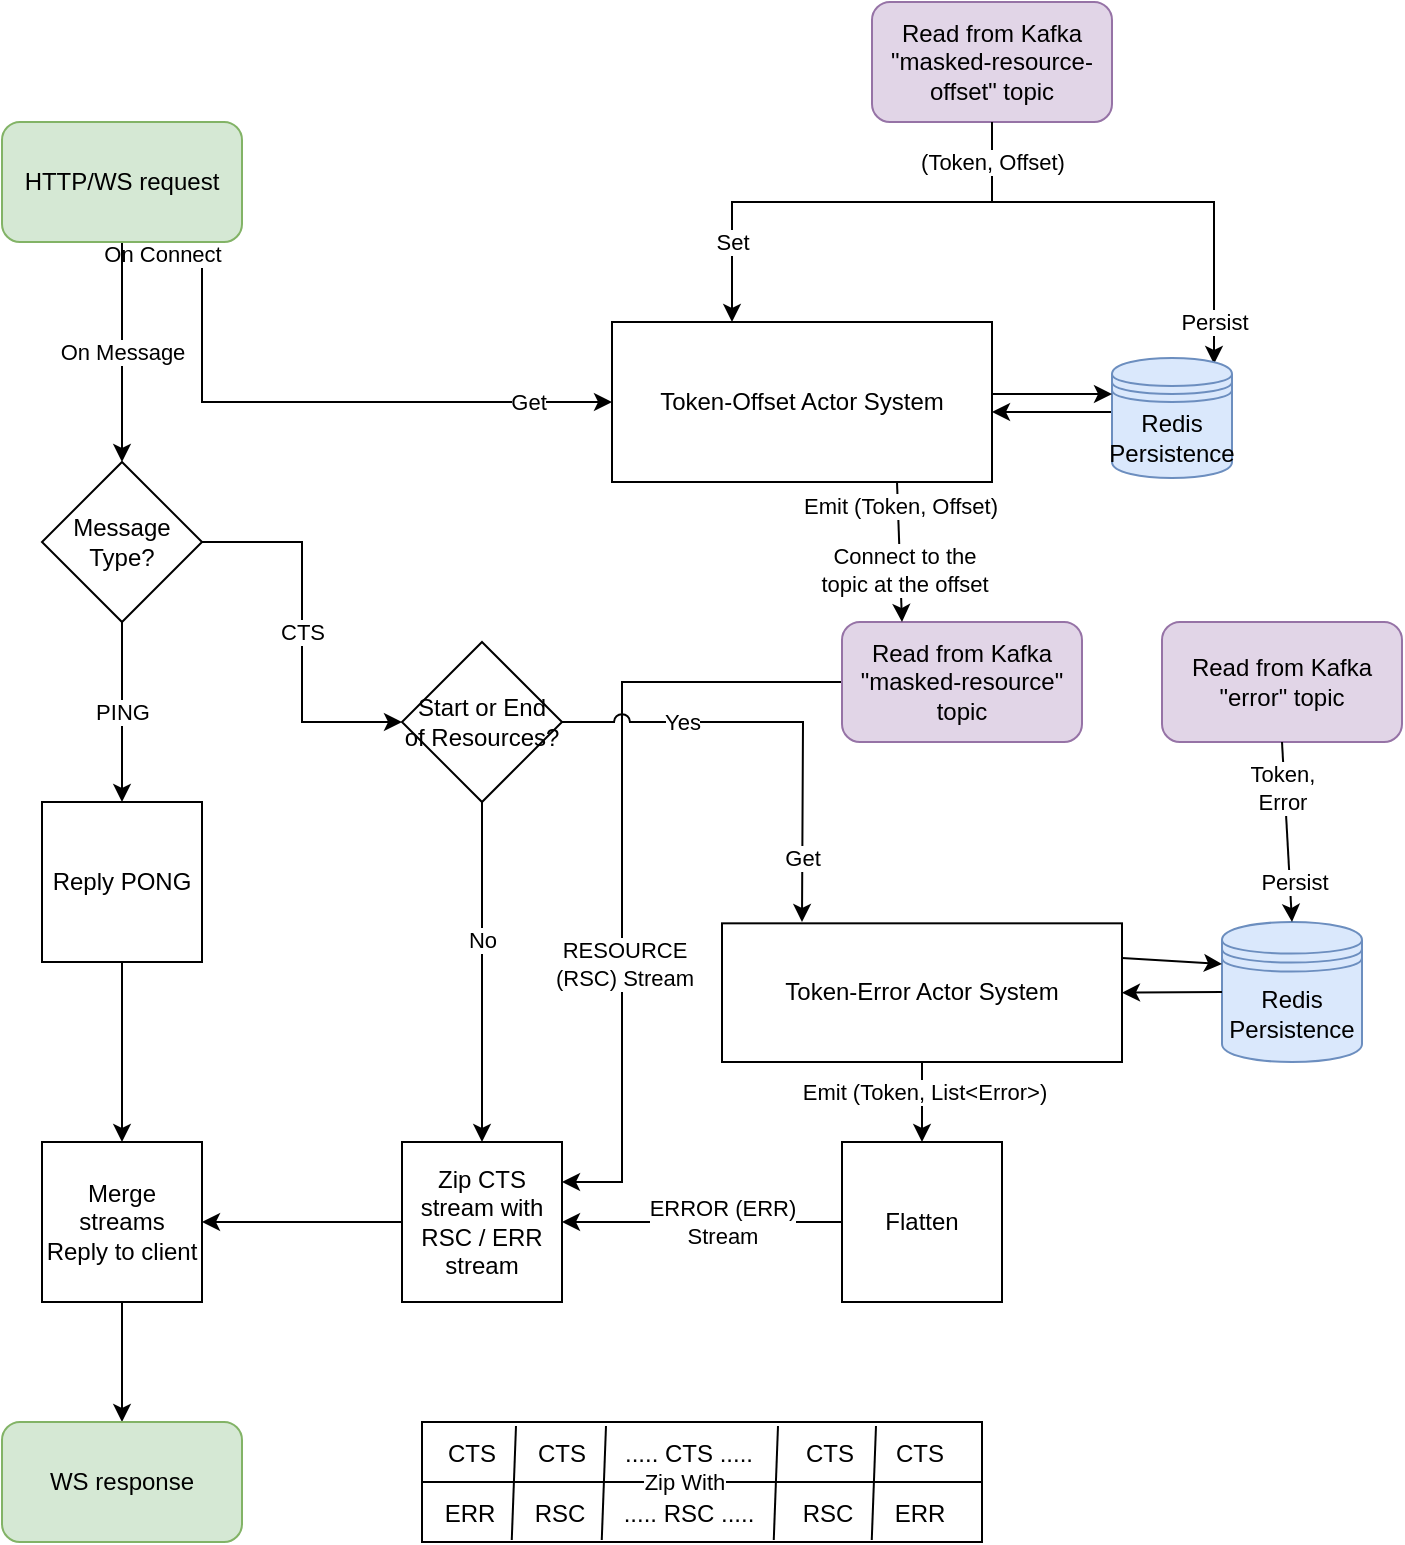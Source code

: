 <mxfile version="14.9.2" type="device"><diagram id="PCUtCnzToY8LgZGgM5Lo" name="Page-1"><mxGraphModel dx="1420" dy="1817" grid="1" gridSize="10" guides="1" tooltips="1" connect="1" arrows="1" fold="1" page="0" pageScale="1" pageWidth="827" pageHeight="1169" math="0" shadow="0"><root><mxCell id="0"/><mxCell id="1" parent="0"/><mxCell id="WjHOmosxUhAQvxq0Jjin-14" value="" style="group" parent="1" vertex="1" connectable="0"><mxGeometry x="520" y="570" width="200" height="80" as="geometry"/></mxCell><mxCell id="WjHOmosxUhAQvxq0Jjin-13" value="Token-Error Actor System" style="rounded=0;whiteSpace=wrap;html=1;" parent="WjHOmosxUhAQvxq0Jjin-14" vertex="1"><mxGeometry y="10.667" width="200" height="69.333" as="geometry"/></mxCell><mxCell id="WjHOmosxUhAQvxq0Jjin-9" value="Token-Offset Actor System" style="rounded=0;whiteSpace=wrap;html=1;" parent="1" vertex="1"><mxGeometry x="465" y="280" width="190" height="80" as="geometry"/></mxCell><mxCell id="WjHOmosxUhAQvxq0Jjin-39" style="edgeStyle=orthogonalEdgeStyle;rounded=0;orthogonalLoop=1;jettySize=auto;html=1;exitX=1;exitY=0.75;exitDx=0;exitDy=0;entryX=0;entryY=0.5;entryDx=0;entryDy=0;" parent="1" source="WjHOmosxUhAQvxq0Jjin-1" target="WjHOmosxUhAQvxq0Jjin-9" edge="1"><mxGeometry relative="1" as="geometry"><Array as="points"><mxPoint x="260" y="225"/><mxPoint x="260" y="320"/></Array><mxPoint x="440" y="320" as="targetPoint"/></mxGeometry></mxCell><mxCell id="WjHOmosxUhAQvxq0Jjin-59" value="Get" style="edgeLabel;html=1;align=center;verticalAlign=middle;resizable=0;points=[];" parent="WjHOmosxUhAQvxq0Jjin-39" vertex="1" connectable="0"><mxGeometry x="0.801" relative="1" as="geometry"><mxPoint x="-10" as="offset"/></mxGeometry></mxCell><mxCell id="WjHOmosxUhAQvxq0Jjin-66" value="On Connect" style="edgeLabel;html=1;align=center;verticalAlign=middle;resizable=0;points=[];" parent="WjHOmosxUhAQvxq0Jjin-39" vertex="1" connectable="0"><mxGeometry x="-0.358" y="-2" relative="1" as="geometry"><mxPoint x="-18" y="-62" as="offset"/></mxGeometry></mxCell><mxCell id="WjHOmosxUhAQvxq0Jjin-67" style="edgeStyle=orthogonalEdgeStyle;rounded=0;jumpStyle=gap;jumpSize=16;orthogonalLoop=1;jettySize=auto;html=1;exitX=0.5;exitY=1;exitDx=0;exitDy=0;entryX=0.5;entryY=0;entryDx=0;entryDy=0;" parent="1" source="WjHOmosxUhAQvxq0Jjin-1" target="WjHOmosxUhAQvxq0Jjin-4" edge="1"><mxGeometry relative="1" as="geometry"/></mxCell><mxCell id="WjHOmosxUhAQvxq0Jjin-68" value="On Message" style="edgeLabel;html=1;align=center;verticalAlign=middle;resizable=0;points=[];" parent="WjHOmosxUhAQvxq0Jjin-67" vertex="1" connectable="0"><mxGeometry x="-0.095" y="2" relative="1" as="geometry"><mxPoint x="-2" y="5" as="offset"/></mxGeometry></mxCell><mxCell id="WjHOmosxUhAQvxq0Jjin-1" value="HTTP/WS request" style="rounded=1;whiteSpace=wrap;html=1;fillColor=#d5e8d4;strokeColor=#82b366;" parent="1" vertex="1"><mxGeometry x="160" y="180" width="120" height="60" as="geometry"/></mxCell><mxCell id="WjHOmosxUhAQvxq0Jjin-69" value="PING" style="edgeStyle=orthogonalEdgeStyle;rounded=0;jumpStyle=gap;jumpSize=16;orthogonalLoop=1;jettySize=auto;html=1;exitX=0.5;exitY=1;exitDx=0;exitDy=0;" parent="1" source="WjHOmosxUhAQvxq0Jjin-4" target="WjHOmosxUhAQvxq0Jjin-5" edge="1"><mxGeometry relative="1" as="geometry"/></mxCell><mxCell id="WjHOmosxUhAQvxq0Jjin-70" value="CTS" style="edgeStyle=orthogonalEdgeStyle;rounded=0;jumpStyle=gap;jumpSize=16;orthogonalLoop=1;jettySize=auto;html=1;exitX=1;exitY=0.5;exitDx=0;exitDy=0;entryX=0;entryY=0.5;entryDx=0;entryDy=0;" parent="1" source="WjHOmosxUhAQvxq0Jjin-4" target="WjHOmosxUhAQvxq0Jjin-8" edge="1"><mxGeometry relative="1" as="geometry"/></mxCell><mxCell id="WjHOmosxUhAQvxq0Jjin-4" value="&lt;div&gt;Message&lt;/div&gt;&lt;div&gt;Type?&lt;br&gt;&lt;/div&gt;" style="rhombus;whiteSpace=wrap;html=1;" parent="1" vertex="1"><mxGeometry x="180" y="350" width="80" height="80" as="geometry"/></mxCell><mxCell id="WjHOmosxUhAQvxq0Jjin-77" style="edgeStyle=orthogonalEdgeStyle;rounded=0;jumpStyle=arc;jumpSize=8;orthogonalLoop=1;jettySize=auto;html=1;exitX=0.5;exitY=1;exitDx=0;exitDy=0;entryX=0.5;entryY=0;entryDx=0;entryDy=0;" parent="1" source="WjHOmosxUhAQvxq0Jjin-5" target="WjHOmosxUhAQvxq0Jjin-80" edge="1"><mxGeometry relative="1" as="geometry"><mxPoint x="420" y="750" as="targetPoint"/></mxGeometry></mxCell><mxCell id="WjHOmosxUhAQvxq0Jjin-5" value="Reply PONG" style="whiteSpace=wrap;html=1;aspect=fixed;" parent="1" vertex="1"><mxGeometry x="180" y="520" width="80" height="80" as="geometry"/></mxCell><mxCell id="WjHOmosxUhAQvxq0Jjin-79" style="edgeStyle=orthogonalEdgeStyle;rounded=0;jumpStyle=arc;jumpSize=8;orthogonalLoop=1;jettySize=auto;html=1;exitX=0.5;exitY=1;exitDx=0;exitDy=0;entryX=0.5;entryY=0;entryDx=0;entryDy=0;" parent="1" source="WjHOmosxUhAQvxq0Jjin-80" target="WjHOmosxUhAQvxq0Jjin-78" edge="1"><mxGeometry relative="1" as="geometry"/></mxCell><mxCell id="WjHOmosxUhAQvxq0Jjin-73" style="edgeStyle=orthogonalEdgeStyle;rounded=0;jumpStyle=gap;jumpSize=16;orthogonalLoop=1;jettySize=auto;html=1;exitX=0.5;exitY=1;exitDx=0;exitDy=0;entryX=0.5;entryY=0;entryDx=0;entryDy=0;" parent="1" source="WjHOmosxUhAQvxq0Jjin-8" target="WjHOmosxUhAQvxq0Jjin-6" edge="1"><mxGeometry relative="1" as="geometry"/></mxCell><mxCell id="WjHOmosxUhAQvxq0Jjin-74" value="No" style="edgeLabel;html=1;align=center;verticalAlign=middle;resizable=0;points=[];" parent="WjHOmosxUhAQvxq0Jjin-73" vertex="1" connectable="0"><mxGeometry x="-0.141" relative="1" as="geometry"><mxPoint y="-4.17" as="offset"/></mxGeometry></mxCell><mxCell id="WjHOmosxUhAQvxq0Jjin-8" value="&lt;div&gt;Start or End&lt;/div&gt;&lt;div&gt;of Resources?&lt;br&gt;&lt;/div&gt;" style="rhombus;whiteSpace=wrap;html=1;" parent="1" vertex="1"><mxGeometry x="360" y="440" width="80" height="80" as="geometry"/></mxCell><mxCell id="WjHOmosxUhAQvxq0Jjin-72" style="edgeStyle=orthogonalEdgeStyle;rounded=0;jumpStyle=gap;jumpSize=6;orthogonalLoop=1;jettySize=auto;html=1;exitX=0;exitY=0.5;exitDx=0;exitDy=0;entryX=1;entryY=0.25;entryDx=0;entryDy=0;" parent="1" source="WjHOmosxUhAQvxq0Jjin-19" target="WjHOmosxUhAQvxq0Jjin-6" edge="1"><mxGeometry relative="1" as="geometry"><Array as="points"><mxPoint x="540" y="460"/><mxPoint x="470" y="460"/><mxPoint x="470" y="780"/></Array></mxGeometry></mxCell><mxCell id="a2Vag3O5mVgInOyG8MD7-13" value="RESOURCE &lt;br&gt;(RSC) Stream" style="edgeLabel;html=1;align=center;verticalAlign=middle;resizable=0;points=[];" parent="WjHOmosxUhAQvxq0Jjin-72" vertex="1" connectable="0"><mxGeometry x="0.287" y="1" relative="1" as="geometry"><mxPoint as="offset"/></mxGeometry></mxCell><mxCell id="WjHOmosxUhAQvxq0Jjin-75" value="Get" style="edgeStyle=orthogonalEdgeStyle;rounded=0;jumpStyle=arc;jumpSize=8;orthogonalLoop=1;jettySize=auto;html=1;exitX=1;exitY=0.5;exitDx=0;exitDy=0;" parent="1" source="WjHOmosxUhAQvxq0Jjin-8" edge="1"><mxGeometry x="0.714" relative="1" as="geometry"><mxPoint as="offset"/><mxPoint x="560" y="580" as="targetPoint"/></mxGeometry></mxCell><mxCell id="WjHOmosxUhAQvxq0Jjin-76" value="Yes" style="edgeLabel;html=1;align=center;verticalAlign=middle;resizable=0;points=[];" parent="WjHOmosxUhAQvxq0Jjin-75" vertex="1" connectable="0"><mxGeometry x="-0.404" y="1" relative="1" as="geometry"><mxPoint x="-6" y="1" as="offset"/></mxGeometry></mxCell><mxCell id="WjHOmosxUhAQvxq0Jjin-78" value="WS response" style="rounded=1;whiteSpace=wrap;html=1;fillColor=#d5e8d4;strokeColor=#82b366;" parent="1" vertex="1"><mxGeometry x="160" y="830" width="120" height="60" as="geometry"/></mxCell><mxCell id="WjHOmosxUhAQvxq0Jjin-80" value="&lt;div&gt;Merge streams&lt;/div&gt;&lt;div&gt;Reply to client&lt;br&gt;&lt;/div&gt;" style="rounded=0;whiteSpace=wrap;html=1;" parent="1" vertex="1"><mxGeometry x="180" y="690" width="80" height="80" as="geometry"/></mxCell><mxCell id="WjHOmosxUhAQvxq0Jjin-17" value="&lt;div&gt;&lt;span&gt;Read from Kafka &quot;masked-resource-offset&quot; topic&lt;/span&gt;&lt;br&gt;&lt;/div&gt;" style="rounded=1;whiteSpace=wrap;html=1;fillColor=#e1d5e7;strokeColor=#9673a6;" parent="1" vertex="1"><mxGeometry x="595" y="120" width="120" height="60" as="geometry"/></mxCell><mxCell id="WjHOmosxUhAQvxq0Jjin-42" style="edgeStyle=orthogonalEdgeStyle;rounded=0;orthogonalLoop=1;jettySize=auto;html=1;exitX=0.5;exitY=1;exitDx=0;exitDy=0;jumpStyle=none;" parent="1" source="WjHOmosxUhAQvxq0Jjin-17" edge="1"><mxGeometry relative="1" as="geometry"><Array as="points"><mxPoint x="655" y="220"/><mxPoint x="525" y="220"/></Array><mxPoint x="525" y="280" as="targetPoint"/></mxGeometry></mxCell><mxCell id="WjHOmosxUhAQvxq0Jjin-58" value="Set" style="edgeLabel;html=1;align=center;verticalAlign=middle;resizable=0;points=[];" parent="WjHOmosxUhAQvxq0Jjin-42" vertex="1" connectable="0"><mxGeometry x="0.367" y="-1" relative="1" as="geometry"><mxPoint x="-13" y="21" as="offset"/></mxGeometry></mxCell><mxCell id="WjHOmosxUhAQvxq0Jjin-41" style="edgeStyle=orthogonalEdgeStyle;rounded=0;orthogonalLoop=1;jettySize=auto;html=1;exitX=0.5;exitY=1;exitDx=0;exitDy=0;entryX=0.85;entryY=0.05;entryDx=0;entryDy=0;entryPerimeter=0;" parent="1" source="WjHOmosxUhAQvxq0Jjin-17" target="WjHOmosxUhAQvxq0Jjin-15" edge="1"><mxGeometry relative="1" as="geometry"><Array as="points"><mxPoint x="655" y="220"/><mxPoint x="766" y="220"/></Array><mxPoint x="755" y="260" as="targetPoint"/></mxGeometry></mxCell><mxCell id="WjHOmosxUhAQvxq0Jjin-57" value="(Token, Offset)" style="edgeLabel;html=1;align=center;verticalAlign=middle;resizable=0;points=[];" parent="WjHOmosxUhAQvxq0Jjin-41" vertex="1" connectable="0"><mxGeometry x="-0.83" relative="1" as="geometry"><mxPoint as="offset"/></mxGeometry></mxCell><mxCell id="WjHOmosxUhAQvxq0Jjin-60" value="Persist" style="edgeLabel;html=1;align=center;verticalAlign=middle;resizable=0;points=[];" parent="WjHOmosxUhAQvxq0Jjin-41" vertex="1" connectable="0"><mxGeometry x="0.816" relative="1" as="geometry"><mxPoint as="offset"/></mxGeometry></mxCell><mxCell id="WjHOmosxUhAQvxq0Jjin-94" value="" style="edgeStyle=orthogonalEdgeStyle;rounded=0;jumpStyle=arc;jumpSize=8;orthogonalLoop=1;jettySize=auto;html=1;exitX=0;exitY=0.5;exitDx=0;exitDy=0;entryX=1;entryY=0.5;entryDx=0;entryDy=0;" parent="1" source="WjHOmosxUhAQvxq0Jjin-6" target="WjHOmosxUhAQvxq0Jjin-80" edge="1"><mxGeometry x="-0.874" relative="1" as="geometry"><mxPoint as="offset"/></mxGeometry></mxCell><mxCell id="WjHOmosxUhAQvxq0Jjin-96" value="Flatten" style="whiteSpace=wrap;html=1;aspect=fixed;" parent="1" vertex="1"><mxGeometry x="580" y="690" width="80" height="80" as="geometry"/></mxCell><mxCell id="WjHOmosxUhAQvxq0Jjin-6" value="&lt;font style=&quot;font-size: 12px&quot;&gt;Zip CTS stream with RSC / ERR stream&lt;/font&gt;" style="whiteSpace=wrap;html=1;aspect=fixed;" parent="1" vertex="1"><mxGeometry x="360" y="690" width="80" height="80" as="geometry"/></mxCell><mxCell id="WjHOmosxUhAQvxq0Jjin-98" value="" style="edgeStyle=orthogonalEdgeStyle;rounded=0;jumpStyle=arc;jumpSize=8;orthogonalLoop=1;jettySize=auto;html=1;exitX=0;exitY=0.5;exitDx=0;exitDy=0;entryX=1;entryY=0.5;entryDx=0;entryDy=0;" parent="1" source="WjHOmosxUhAQvxq0Jjin-96" target="WjHOmosxUhAQvxq0Jjin-6" edge="1"><mxGeometry x="-0.874" relative="1" as="geometry"><mxPoint x="760" y="800" as="sourcePoint"/><mxPoint x="240" y="800" as="targetPoint"/><mxPoint as="offset"/></mxGeometry></mxCell><mxCell id="a2Vag3O5mVgInOyG8MD7-14" value="ERROR (ERR)&lt;br&gt;Stream" style="edgeLabel;html=1;align=center;verticalAlign=middle;resizable=0;points=[];" parent="WjHOmosxUhAQvxq0Jjin-98" vertex="1" connectable="0"><mxGeometry x="0.186" relative="1" as="geometry"><mxPoint x="23" as="offset"/></mxGeometry></mxCell><mxCell id="WjHOmosxUhAQvxq0Jjin-49" style="edgeStyle=orthogonalEdgeStyle;rounded=0;jumpStyle=none;orthogonalLoop=1;jettySize=auto;html=1;exitX=0;exitY=0.5;exitDx=0;exitDy=0;entryX=0.998;entryY=0.304;entryDx=0;entryDy=0;entryPerimeter=0;" parent="1" edge="1"><mxGeometry x="335" y="208" as="geometry"><mxPoint x="715" y="328" as="sourcePoint"/><mxPoint x="655" y="325" as="targetPoint"/><Array as="points"><mxPoint x="715" y="325"/><mxPoint x="685" y="325"/></Array></mxGeometry></mxCell><mxCell id="WjHOmosxUhAQvxq0Jjin-15" value="&lt;div&gt;Redis&lt;/div&gt;&lt;div&gt;Persistence&lt;br&gt;&lt;/div&gt;" style="shape=datastore;whiteSpace=wrap;html=1;fillColor=#dae8fc;strokeColor=#6c8ebf;" parent="1" vertex="1"><mxGeometry x="715" y="298" width="60" height="60" as="geometry"/></mxCell><mxCell id="WjHOmosxUhAQvxq0Jjin-48" style="edgeStyle=orthogonalEdgeStyle;rounded=0;jumpStyle=none;orthogonalLoop=1;jettySize=auto;html=1;exitX=1;exitY=0.25;exitDx=0;exitDy=0;entryX=0;entryY=0.3;entryDx=0;entryDy=0;" parent="1" target="WjHOmosxUhAQvxq0Jjin-15" edge="1"><mxGeometry x="335" y="208" as="geometry"><Array as="points"><mxPoint x="655" y="316"/></Array><mxPoint x="655" y="318" as="sourcePoint"/></mxGeometry></mxCell><mxCell id="WjHOmosxUhAQvxq0Jjin-16" value="Redis Persistence" style="shape=datastore;whiteSpace=wrap;html=1;fillColor=#dae8fc;strokeColor=#6c8ebf;" parent="1" vertex="1"><mxGeometry x="770" y="580" width="70" height="70" as="geometry"/></mxCell><mxCell id="WjHOmosxUhAQvxq0Jjin-18" value="&lt;div&gt;&lt;span&gt;Read from Kafka &quot;error&quot; topic&lt;/span&gt;&lt;br&gt;&lt;/div&gt;" style="rounded=1;whiteSpace=wrap;html=1;fillColor=#e1d5e7;strokeColor=#9673a6;" parent="1" vertex="1"><mxGeometry x="740" y="430" width="120" height="60" as="geometry"/></mxCell><mxCell id="WjHOmosxUhAQvxq0Jjin-19" value="&lt;div&gt;Read from Kafka&lt;/div&gt;&lt;div&gt;&quot;masked-resource&quot; topic&lt;br&gt;&lt;/div&gt;" style="rounded=1;whiteSpace=wrap;html=1;fillColor=#e1d5e7;strokeColor=#9673a6;" parent="1" vertex="1"><mxGeometry x="580" y="430" width="120" height="60" as="geometry"/></mxCell><mxCell id="a2Vag3O5mVgInOyG8MD7-4" value="" style="endArrow=classic;html=1;exitX=0.75;exitY=1;exitDx=0;exitDy=0;entryX=0.25;entryY=0;entryDx=0;entryDy=0;" parent="1" source="WjHOmosxUhAQvxq0Jjin-9" target="WjHOmosxUhAQvxq0Jjin-19" edge="1"><mxGeometry width="50" height="50" relative="1" as="geometry"><mxPoint x="540" y="550" as="sourcePoint"/><mxPoint x="590" y="500" as="targetPoint"/></mxGeometry></mxCell><mxCell id="a2Vag3O5mVgInOyG8MD7-5" value="Emit (Token, Offset)" style="edgeLabel;html=1;align=center;verticalAlign=middle;resizable=0;points=[];" parent="a2Vag3O5mVgInOyG8MD7-4" vertex="1" connectable="0"><mxGeometry x="-0.171" relative="1" as="geometry"><mxPoint y="-17" as="offset"/></mxGeometry></mxCell><mxCell id="a2Vag3O5mVgInOyG8MD7-17" value="Connect to the &lt;br&gt;topic at the offset" style="edgeLabel;html=1;align=center;verticalAlign=middle;resizable=0;points=[];" parent="a2Vag3O5mVgInOyG8MD7-4" vertex="1" connectable="0"><mxGeometry x="0.088" y="2" relative="1" as="geometry"><mxPoint y="6" as="offset"/></mxGeometry></mxCell><mxCell id="a2Vag3O5mVgInOyG8MD7-6" value="" style="endArrow=classic;html=1;exitX=0.5;exitY=1;exitDx=0;exitDy=0;entryX=0.5;entryY=0;entryDx=0;entryDy=0;" parent="1" source="WjHOmosxUhAQvxq0Jjin-18" target="WjHOmosxUhAQvxq0Jjin-16" edge="1"><mxGeometry width="50" height="50" relative="1" as="geometry"><mxPoint x="540" y="460" as="sourcePoint"/><mxPoint x="590" y="410" as="targetPoint"/></mxGeometry></mxCell><mxCell id="a2Vag3O5mVgInOyG8MD7-7" value="Token,&lt;br&gt;Error" style="edgeLabel;html=1;align=center;verticalAlign=middle;resizable=0;points=[];" parent="a2Vag3O5mVgInOyG8MD7-6" vertex="1" connectable="0"><mxGeometry x="-0.5" y="-2" relative="1" as="geometry"><mxPoint as="offset"/></mxGeometry></mxCell><mxCell id="a2Vag3O5mVgInOyG8MD7-8" value="Persist" style="edgeLabel;html=1;align=center;verticalAlign=middle;resizable=0;points=[];" parent="a2Vag3O5mVgInOyG8MD7-6" vertex="1" connectable="0"><mxGeometry x="0.54" y="2" relative="1" as="geometry"><mxPoint as="offset"/></mxGeometry></mxCell><mxCell id="a2Vag3O5mVgInOyG8MD7-9" value="" style="endArrow=classic;html=1;exitX=0;exitY=0.5;exitDx=0;exitDy=0;entryX=1;entryY=0.5;entryDx=0;entryDy=0;" parent="1" source="WjHOmosxUhAQvxq0Jjin-16" target="WjHOmosxUhAQvxq0Jjin-13" edge="1"><mxGeometry width="50" height="50" relative="1" as="geometry"><mxPoint x="540" y="460" as="sourcePoint"/><mxPoint x="590" y="410" as="targetPoint"/></mxGeometry></mxCell><mxCell id="a2Vag3O5mVgInOyG8MD7-10" value="" style="endArrow=classic;html=1;exitX=1;exitY=0.25;exitDx=0;exitDy=0;entryX=0;entryY=0.3;entryDx=0;entryDy=0;" parent="1" source="WjHOmosxUhAQvxq0Jjin-13" target="WjHOmosxUhAQvxq0Jjin-16" edge="1"><mxGeometry width="50" height="50" relative="1" as="geometry"><mxPoint x="540" y="460" as="sourcePoint"/><mxPoint x="590" y="410" as="targetPoint"/></mxGeometry></mxCell><mxCell id="a2Vag3O5mVgInOyG8MD7-11" value="" style="endArrow=classic;html=1;exitX=0.5;exitY=1;exitDx=0;exitDy=0;entryX=0.5;entryY=0;entryDx=0;entryDy=0;" parent="1" source="WjHOmosxUhAQvxq0Jjin-13" target="WjHOmosxUhAQvxq0Jjin-96" edge="1"><mxGeometry width="50" height="50" relative="1" as="geometry"><mxPoint x="540" y="650" as="sourcePoint"/><mxPoint x="590" y="600" as="targetPoint"/></mxGeometry></mxCell><mxCell id="a2Vag3O5mVgInOyG8MD7-12" value="Emit (Token, List&amp;lt;Error&amp;gt;)" style="edgeLabel;html=1;align=center;verticalAlign=middle;resizable=0;points=[];" parent="a2Vag3O5mVgInOyG8MD7-11" vertex="1" connectable="0"><mxGeometry x="-0.25" y="1" relative="1" as="geometry"><mxPoint as="offset"/></mxGeometry></mxCell><mxCell id="a2Vag3O5mVgInOyG8MD7-36" value="" style="group" parent="1" vertex="1" connectable="0"><mxGeometry x="370" y="830" width="280" height="60" as="geometry"/></mxCell><mxCell id="a2Vag3O5mVgInOyG8MD7-19" value="" style="rounded=0;whiteSpace=wrap;html=1;" parent="a2Vag3O5mVgInOyG8MD7-36" vertex="1"><mxGeometry width="280" height="60" as="geometry"/></mxCell><mxCell id="a2Vag3O5mVgInOyG8MD7-20" value="" style="endArrow=none;html=1;entryX=1;entryY=0.5;entryDx=0;entryDy=0;exitX=0;exitY=0.5;exitDx=0;exitDy=0;" parent="a2Vag3O5mVgInOyG8MD7-36" source="a2Vag3O5mVgInOyG8MD7-19" target="a2Vag3O5mVgInOyG8MD7-19" edge="1"><mxGeometry width="50" height="50" relative="1" as="geometry"><mxPoint x="170" y="-90" as="sourcePoint"/><mxPoint x="220" y="-140" as="targetPoint"/></mxGeometry></mxCell><mxCell id="a2Vag3O5mVgInOyG8MD7-21" value="Zip With" style="edgeLabel;html=1;align=center;verticalAlign=middle;resizable=0;points=[];" parent="a2Vag3O5mVgInOyG8MD7-20" vertex="1" connectable="0"><mxGeometry x="-0.064" relative="1" as="geometry"><mxPoint as="offset"/></mxGeometry></mxCell><mxCell id="a2Vag3O5mVgInOyG8MD7-22" value="CTS" style="text;html=1;strokeColor=none;fillColor=none;align=center;verticalAlign=middle;whiteSpace=wrap;rounded=0;" parent="a2Vag3O5mVgInOyG8MD7-36" vertex="1"><mxGeometry x="5" y="6" width="40" height="20" as="geometry"/></mxCell><mxCell id="a2Vag3O5mVgInOyG8MD7-23" value="CTS" style="text;html=1;strokeColor=none;fillColor=none;align=center;verticalAlign=middle;whiteSpace=wrap;rounded=0;" parent="a2Vag3O5mVgInOyG8MD7-36" vertex="1"><mxGeometry x="50" y="6" width="40" height="20" as="geometry"/></mxCell><mxCell id="a2Vag3O5mVgInOyG8MD7-24" value="..... CTS ....." style="text;html=1;strokeColor=none;fillColor=none;align=center;verticalAlign=middle;whiteSpace=wrap;rounded=0;" parent="a2Vag3O5mVgInOyG8MD7-36" vertex="1"><mxGeometry x="98" y="6" width="71" height="20" as="geometry"/></mxCell><mxCell id="a2Vag3O5mVgInOyG8MD7-25" value="CTS" style="text;html=1;strokeColor=none;fillColor=none;align=center;verticalAlign=middle;whiteSpace=wrap;rounded=0;" parent="a2Vag3O5mVgInOyG8MD7-36" vertex="1"><mxGeometry x="184" y="6" width="40" height="20" as="geometry"/></mxCell><mxCell id="a2Vag3O5mVgInOyG8MD7-26" value="CTS" style="text;html=1;strokeColor=none;fillColor=none;align=center;verticalAlign=middle;whiteSpace=wrap;rounded=0;" parent="a2Vag3O5mVgInOyG8MD7-36" vertex="1"><mxGeometry x="229" y="6" width="40" height="20" as="geometry"/></mxCell><mxCell id="a2Vag3O5mVgInOyG8MD7-27" value="" style="endArrow=none;html=1;exitX=0.171;exitY=1.05;exitDx=0;exitDy=0;exitPerimeter=0;entryX=0;entryY=0;entryDx=0;entryDy=0;" parent="a2Vag3O5mVgInOyG8MD7-36" edge="1"><mxGeometry width="50" height="50" relative="1" as="geometry"><mxPoint x="44.88" y="59" as="sourcePoint"/><mxPoint x="47" y="2" as="targetPoint"/></mxGeometry></mxCell><mxCell id="a2Vag3O5mVgInOyG8MD7-28" value="" style="endArrow=none;html=1;exitX=0.171;exitY=1.05;exitDx=0;exitDy=0;exitPerimeter=0;entryX=0;entryY=0;entryDx=0;entryDy=0;" parent="a2Vag3O5mVgInOyG8MD7-36" edge="1"><mxGeometry width="50" height="50" relative="1" as="geometry"><mxPoint x="89.88" y="59" as="sourcePoint"/><mxPoint x="92" y="2" as="targetPoint"/></mxGeometry></mxCell><mxCell id="a2Vag3O5mVgInOyG8MD7-29" value="" style="endArrow=none;html=1;exitX=0.171;exitY=1.05;exitDx=0;exitDy=0;exitPerimeter=0;entryX=0;entryY=0;entryDx=0;entryDy=0;" parent="a2Vag3O5mVgInOyG8MD7-36" edge="1"><mxGeometry width="50" height="50" relative="1" as="geometry"><mxPoint x="175.88" y="59" as="sourcePoint"/><mxPoint x="178" y="2" as="targetPoint"/></mxGeometry></mxCell><mxCell id="a2Vag3O5mVgInOyG8MD7-30" value="" style="endArrow=none;html=1;exitX=0.171;exitY=1.05;exitDx=0;exitDy=0;exitPerimeter=0;entryX=0;entryY=0;entryDx=0;entryDy=0;" parent="a2Vag3O5mVgInOyG8MD7-36" edge="1"><mxGeometry width="50" height="50" relative="1" as="geometry"><mxPoint x="224.88" y="59" as="sourcePoint"/><mxPoint x="227" y="2" as="targetPoint"/></mxGeometry></mxCell><mxCell id="a2Vag3O5mVgInOyG8MD7-31" value="ERR" style="text;html=1;strokeColor=none;fillColor=none;align=center;verticalAlign=middle;whiteSpace=wrap;rounded=0;" parent="a2Vag3O5mVgInOyG8MD7-36" vertex="1"><mxGeometry x="4" y="36" width="40" height="20" as="geometry"/></mxCell><mxCell id="a2Vag3O5mVgInOyG8MD7-32" value="ERR" style="text;html=1;strokeColor=none;fillColor=none;align=center;verticalAlign=middle;whiteSpace=wrap;rounded=0;" parent="a2Vag3O5mVgInOyG8MD7-36" vertex="1"><mxGeometry x="229" y="36" width="40" height="20" as="geometry"/></mxCell><mxCell id="a2Vag3O5mVgInOyG8MD7-33" value="RSC&lt;span style=&quot;color: rgba(0 , 0 , 0 , 0) ; font-family: monospace ; font-size: 0px&quot;&gt;%3CmxGraphModel%3E%3Croot%3E%3CmxCell%20id%3D%220%22%2F%3E%3CmxCell%20id%3D%221%22%20parent%3D%220%22%2F%3E%3CmxCell%20id%3D%222%22%20value%3D%22ERR%22%20style%3D%22text%3Bhtml%3D1%3BstrokeColor%3Dnone%3BfillColor%3Dnone%3Balign%3Dcenter%3BverticalAlign%3Dmiddle%3BwhiteSpace%3Dwrap%3Brounded%3D0%3B%22%20vertex%3D%221%22%20parent%3D%221%22%3E%3CmxGeometry%20x%3D%22374%22%20y%3D%22866%22%20width%3D%2240%22%20height%3D%2220%22%20as%3D%22geometry%22%2F%3E%3C%2FmxCell%3E%3C%2Froot%3E%3C%2FmxGraphModel%3E&lt;/span&gt;&lt;span style=&quot;color: rgba(0 , 0 , 0 , 0) ; font-family: monospace ; font-size: 0px&quot;&gt;%3CmxGraphModel%3E%3Croot%3E%3CmxCell%20id%3D%220%22%2F%3E%3CmxCell%20id%3D%221%22%20parent%3D%220%22%2F%3E%3CmxCell%20id%3D%222%22%20value%3D%22ERR%22%20style%3D%22text%3Bhtml%3D1%3BstrokeColor%3Dnone%3BfillColor%3Dnone%3Balign%3Dcenter%3BverticalAlign%3Dmiddle%3BwhiteSpace%3Dwrap%3Brounded%3D0%3B%22%20vertex%3D%221%22%20parent%3D%221%22%3E%3CmxGeometry%20x%3D%22374%22%20y%3D%22866%22%20width%3D%2240%22%20height%3D%2220%22%20as%3D%22geometry%22%2F%3E%3C%2FmxCell%3E%3C%2Froot%3E%3C%2FmxGraphModel%3E&lt;/span&gt;" style="text;html=1;strokeColor=none;fillColor=none;align=center;verticalAlign=middle;whiteSpace=wrap;rounded=0;" parent="a2Vag3O5mVgInOyG8MD7-36" vertex="1"><mxGeometry x="49" y="36" width="40" height="20" as="geometry"/></mxCell><mxCell id="a2Vag3O5mVgInOyG8MD7-34" value="RSC&lt;span style=&quot;color: rgba(0 , 0 , 0 , 0) ; font-family: monospace ; font-size: 0px&quot;&gt;%3CmxGraphModel%3E%3Croot%3E%3CmxCell%20id%3D%220%22%2F%3E%3CmxCell%20id%3D%221%22%20parent%3D%220%22%2F%3E%3CmxCell%20id%3D%222%22%20value%3D%22ERR%22%20style%3D%22text%3Bhtml%3D1%3BstrokeColor%3Dnone%3BfillColor%3Dnone%3Balign%3Dcenter%3BverticalAlign%3Dmiddle%3BwhiteSpace%3Dwrap%3Brounded%3D0%3B%22%20vertex%3D%221%22%20parent%3D%221%22%3E%3CmxGeometry%20x%3D%22374%22%20y%3D%22866%22%20width%3D%2240%22%20height%3D%2220%22%20as%3D%22geometry%22%2F%3E%3C%2FmxCell%3E%3C%2Froot%3E%3C%2FmxGraphModel%3E&lt;/span&gt;&lt;span style=&quot;color: rgba(0 , 0 , 0 , 0) ; font-family: monospace ; font-size: 0px&quot;&gt;%3CmxGraphModel%3E%3Croot%3E%3CmxCell%20id%3D%220%22%2F%3E%3CmxCell%20id%3D%221%22%20parent%3D%220%22%2F%3E%3CmxCell%20id%3D%222%22%20value%3D%22ERR%22%20style%3D%22text%3Bhtml%3D1%3BstrokeColor%3Dnone%3BfillColor%3Dnone%3Balign%3Dcenter%3BverticalAlign%3Dmiddle%3BwhiteSpace%3Dwrap%3Brounded%3D0%3B%22%20vertex%3D%221%22%20parent%3D%221%22%3E%3CmxGeometry%20x%3D%22374%22%20y%3D%22866%22%20width%3D%2240%22%20height%3D%2220%22%20as%3D%22geometry%22%2F%3E%3C%2FmxCell%3E%3C%2Froot%3E%3C%2FmxGraphModel%3E&lt;/span&gt;" style="text;html=1;strokeColor=none;fillColor=none;align=center;verticalAlign=middle;whiteSpace=wrap;rounded=0;" parent="a2Vag3O5mVgInOyG8MD7-36" vertex="1"><mxGeometry x="183" y="36" width="40" height="20" as="geometry"/></mxCell><mxCell id="a2Vag3O5mVgInOyG8MD7-35" value="..... RSC ....." style="text;html=1;strokeColor=none;fillColor=none;align=center;verticalAlign=middle;whiteSpace=wrap;rounded=0;" parent="a2Vag3O5mVgInOyG8MD7-36" vertex="1"><mxGeometry x="98" y="36" width="71" height="20" as="geometry"/></mxCell></root></mxGraphModel></diagram></mxfile>